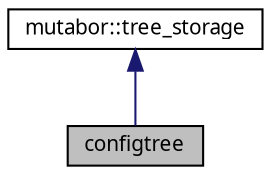 digraph "configtree"
{
  edge [fontname="Sans",fontsize="10",labelfontname="Sans",labelfontsize="10"];
  node [fontname="Sans",fontsize="10",shape=record];
  Node0 [label="configtree",height=0.2,width=0.4,color="black", fillcolor="grey75", style="filled", fontcolor="black"];
  Node1 -> Node0 [dir="back",color="midnightblue",fontsize="10",style="solid",fontname="Sans"];
  Node1 [label="mutabor::tree_storage",height=0.2,width=0.4,color="black", fillcolor="white", style="filled",URL="$da/de5/classmutabor_1_1tree__storage.html",tooltip="Class tree_storage proviedes an interface for classes providing tree based storage. "];
}
